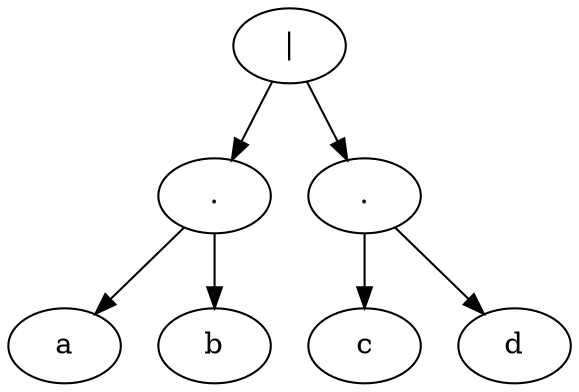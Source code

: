 digraph {
  105759274703296[label="|"]
  105759274703200[label="."]
  105759274703296  ->  105759274703200
  105759274703392[label="."]
  105759274703296  ->  105759274703392
  105759274703152[label="a"]
  105759274703200  ->  105759274703152
  105759274703248[label="b"]
  105759274703200  ->  105759274703248
  105759274703344[label="c"]
  105759274703392  ->  105759274703344
  105759274703440[label="d"]
  105759274703392  ->  105759274703440
}
